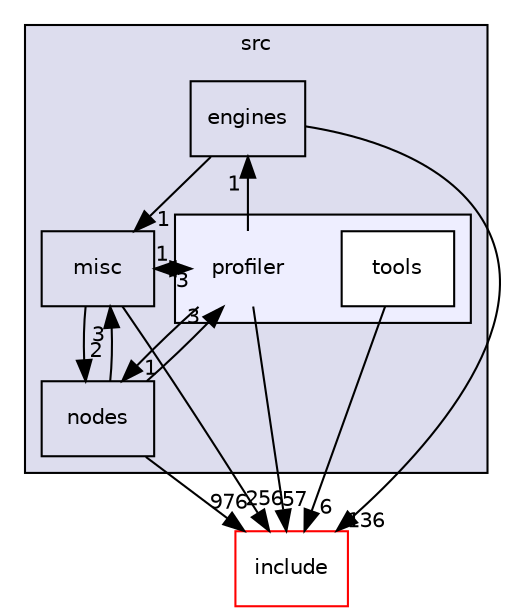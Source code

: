 digraph "src/profiler" {
  compound=true
  node [ fontsize="10", fontname="Helvetica"];
  edge [ labelfontsize="10", labelfontname="Helvetica"];
  subgraph clusterdir_68267d1309a1af8e8297ef4c3efbcdba {
    graph [ bgcolor="#ddddee", pencolor="black", label="src" fontname="Helvetica", fontsize="10", URL="dir_68267d1309a1af8e8297ef4c3efbcdba.html"]
  dir_1b7d870a4d47b7c287159d357b7c3ba3 [shape=box label="engines" URL="dir_1b7d870a4d47b7c287159d357b7c3ba3.html"];
  dir_88826aa2a10e1882b573f502bc7f4b55 [shape=box label="misc" URL="dir_88826aa2a10e1882b573f502bc7f4b55.html"];
  dir_b50dc725db71458029b22868a9250dc9 [shape=box label="nodes" URL="dir_b50dc725db71458029b22868a9250dc9.html"];
  subgraph clusterdir_cfc0c72890b8d1e009b6260caa55cd65 {
    graph [ bgcolor="#eeeeff", pencolor="black", label="" URL="dir_cfc0c72890b8d1e009b6260caa55cd65.html"];
    dir_cfc0c72890b8d1e009b6260caa55cd65 [shape=plaintext label="profiler"];
  dir_1743c89e105c7e28572abdcaed38ec92 [shape=box label="tools" fillcolor="white" style="filled" URL="dir_1743c89e105c7e28572abdcaed38ec92.html"];
  }
  }
  dir_d44c64559bbebec7f509842c48db8b23 [shape=box label="include" fillcolor="white" style="filled" color="red" URL="dir_d44c64559bbebec7f509842c48db8b23.html"];
  dir_1b7d870a4d47b7c287159d357b7c3ba3->dir_88826aa2a10e1882b573f502bc7f4b55 [headlabel="1", labeldistance=1.5 headhref="dir_000057_000070.html"];
  dir_1b7d870a4d47b7c287159d357b7c3ba3->dir_d44c64559bbebec7f509842c48db8b23 [headlabel="136", labeldistance=1.5 headhref="dir_000057_000000.html"];
  dir_1743c89e105c7e28572abdcaed38ec92->dir_d44c64559bbebec7f509842c48db8b23 [headlabel="6", labeldistance=1.5 headhref="dir_000075_000000.html"];
  dir_cfc0c72890b8d1e009b6260caa55cd65->dir_1b7d870a4d47b7c287159d357b7c3ba3 [headlabel="1", labeldistance=1.5 headhref="dir_000074_000057.html"];
  dir_cfc0c72890b8d1e009b6260caa55cd65->dir_88826aa2a10e1882b573f502bc7f4b55 [headlabel="3", labeldistance=1.5 headhref="dir_000074_000070.html"];
  dir_cfc0c72890b8d1e009b6260caa55cd65->dir_b50dc725db71458029b22868a9250dc9 [headlabel="1", labeldistance=1.5 headhref="dir_000074_000073.html"];
  dir_cfc0c72890b8d1e009b6260caa55cd65->dir_d44c64559bbebec7f509842c48db8b23 [headlabel="57", labeldistance=1.5 headhref="dir_000074_000000.html"];
  dir_88826aa2a10e1882b573f502bc7f4b55->dir_b50dc725db71458029b22868a9250dc9 [headlabel="2", labeldistance=1.5 headhref="dir_000070_000073.html"];
  dir_88826aa2a10e1882b573f502bc7f4b55->dir_cfc0c72890b8d1e009b6260caa55cd65 [headlabel="1", labeldistance=1.5 headhref="dir_000070_000074.html"];
  dir_88826aa2a10e1882b573f502bc7f4b55->dir_d44c64559bbebec7f509842c48db8b23 [headlabel="256", labeldistance=1.5 headhref="dir_000070_000000.html"];
  dir_b50dc725db71458029b22868a9250dc9->dir_88826aa2a10e1882b573f502bc7f4b55 [headlabel="3", labeldistance=1.5 headhref="dir_000073_000070.html"];
  dir_b50dc725db71458029b22868a9250dc9->dir_cfc0c72890b8d1e009b6260caa55cd65 [headlabel="3", labeldistance=1.5 headhref="dir_000073_000074.html"];
  dir_b50dc725db71458029b22868a9250dc9->dir_d44c64559bbebec7f509842c48db8b23 [headlabel="976", labeldistance=1.5 headhref="dir_000073_000000.html"];
}
